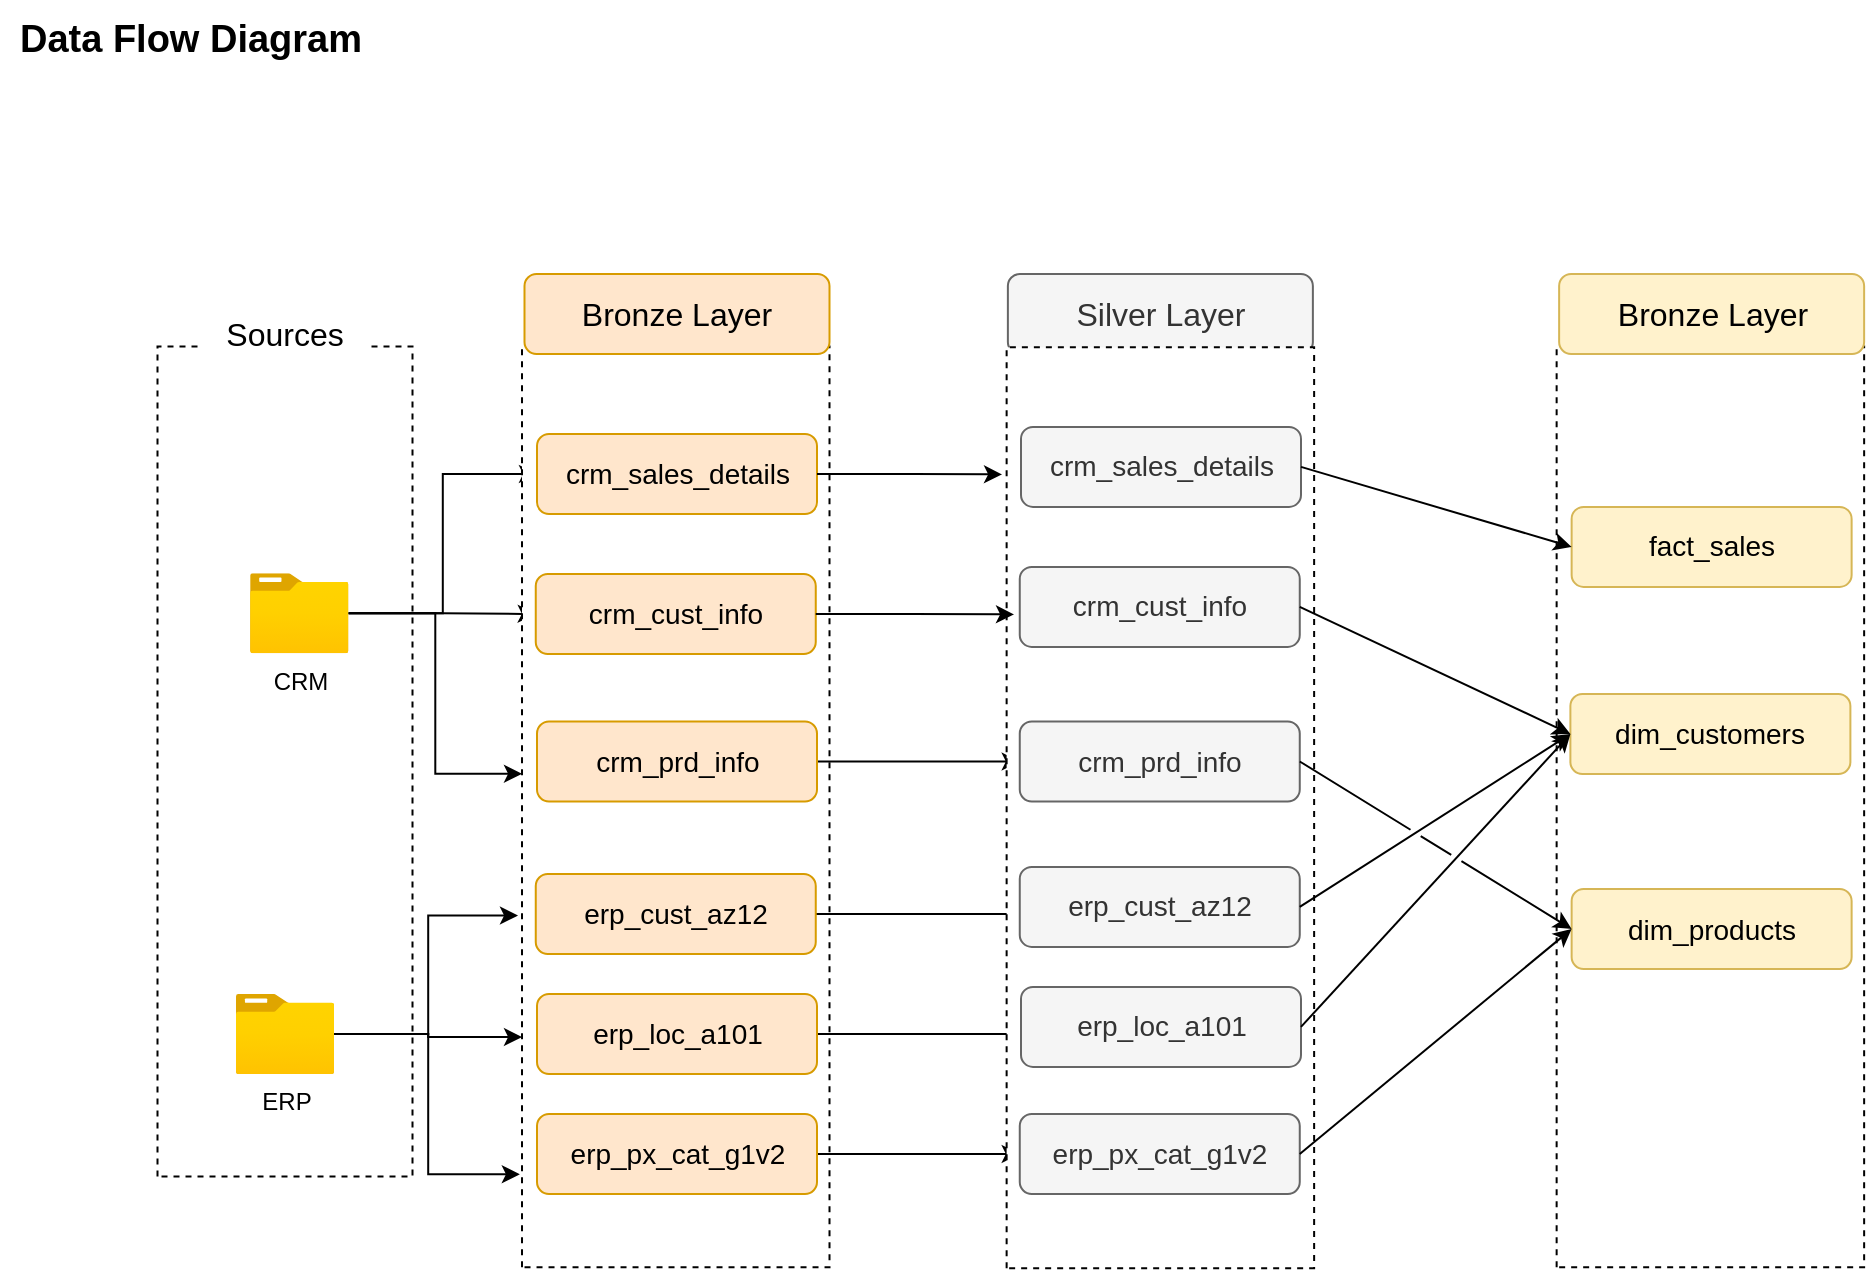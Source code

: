 <mxfile version="28.0.6">
  <diagram name="Page-1" id="nG4CFe_H5Urj7lrxMAkn">
    <mxGraphModel dx="1426" dy="859" grid="1" gridSize="10" guides="1" tooltips="1" connect="1" arrows="1" fold="1" page="1" pageScale="1" pageWidth="850" pageHeight="1100" math="0" shadow="0">
      <root>
        <mxCell id="0" />
        <mxCell id="1" parent="0" />
        <mxCell id="lmwgOUDOQa5CkEm0nkmK-1" value="&lt;b&gt;&lt;font style=&quot;font-size: 19px;&quot;&gt;Data Flow Diagram&lt;/font&gt;&lt;/b&gt;" style="text;html=1;align=center;verticalAlign=middle;resizable=0;points=[];autosize=1;strokeColor=none;fillColor=none;" parent="1" vertex="1">
          <mxGeometry x="5" y="23" width="190" height="40" as="geometry" />
        </mxCell>
        <mxCell id="lmwgOUDOQa5CkEm0nkmK-2" value="" style="rounded=0;whiteSpace=wrap;html=1;rotation=-90;fillColor=none;dashed=1;" parent="1" vertex="1">
          <mxGeometry x="-60" y="340" width="415" height="127.5" as="geometry" />
        </mxCell>
        <mxCell id="lmwgOUDOQa5CkEm0nkmK-4" value="&lt;font style=&quot;font-size: 16px;&quot;&gt;Sources&lt;/font&gt;" style="rounded=1;whiteSpace=wrap;html=1;strokeColor=none;" parent="1" vertex="1">
          <mxGeometry x="106.25" y="170" width="82.5" height="40" as="geometry" />
        </mxCell>
        <mxCell id="lmwgOUDOQa5CkEm0nkmK-15" value="" style="edgeStyle=orthogonalEdgeStyle;rounded=0;orthogonalLoop=1;jettySize=auto;html=1;" parent="1" source="lmwgOUDOQa5CkEm0nkmK-5" target="lmwgOUDOQa5CkEm0nkmK-10" edge="1">
          <mxGeometry relative="1" as="geometry" />
        </mxCell>
        <mxCell id="lmwgOUDOQa5CkEm0nkmK-16" style="edgeStyle=orthogonalEdgeStyle;rounded=0;orthogonalLoop=1;jettySize=auto;html=1;entryX=0;entryY=0.5;entryDx=0;entryDy=0;" parent="1" source="lmwgOUDOQa5CkEm0nkmK-5" target="lmwgOUDOQa5CkEm0nkmK-9" edge="1">
          <mxGeometry relative="1" as="geometry" />
        </mxCell>
        <mxCell id="lmwgOUDOQa5CkEm0nkmK-5" value="CRM&lt;div&gt;&lt;br&gt;&lt;/div&gt;" style="image;aspect=fixed;html=1;points=[];align=center;fontSize=12;image=img/lib/azure2/general/Folder_Blank.svg;" parent="1" vertex="1">
          <mxGeometry x="130" y="309.57" width="49.29" height="40" as="geometry" />
        </mxCell>
        <mxCell id="lmwgOUDOQa5CkEm0nkmK-19" style="edgeStyle=orthogonalEdgeStyle;rounded=0;orthogonalLoop=1;jettySize=auto;html=1;entryX=0.25;entryY=0;entryDx=0;entryDy=0;" parent="1" source="lmwgOUDOQa5CkEm0nkmK-6" target="lmwgOUDOQa5CkEm0nkmK-7" edge="1">
          <mxGeometry relative="1" as="geometry" />
        </mxCell>
        <mxCell id="lmwgOUDOQa5CkEm0nkmK-6" value="&lt;div&gt;ERP&lt;/div&gt;" style="image;aspect=fixed;html=1;points=[];align=center;fontSize=12;image=img/lib/azure2/general/Folder_Blank.svg;" parent="1" vertex="1">
          <mxGeometry x="122.86" y="520" width="49.29" height="40" as="geometry" />
        </mxCell>
        <mxCell id="lmwgOUDOQa5CkEm0nkmK-7" value="" style="rounded=0;whiteSpace=wrap;html=1;rotation=-90;dashed=1;" parent="1" vertex="1">
          <mxGeometry x="112.69" y="349.57" width="460.38" height="153.75" as="geometry" />
        </mxCell>
        <mxCell id="lmwgOUDOQa5CkEm0nkmK-8" value="&lt;font style=&quot;font-size: 16px;&quot;&gt;Bronze Layer&lt;/font&gt;" style="rounded=1;whiteSpace=wrap;html=1;strokeColor=#d79b00;fillColor=#ffe6cc;" parent="1" vertex="1">
          <mxGeometry x="267.25" y="160" width="152.5" height="40" as="geometry" />
        </mxCell>
        <mxCell id="lmwgOUDOQa5CkEm0nkmK-9" value="&lt;font style=&quot;font-size: 14px;&quot;&gt;crm_sales_details&lt;/font&gt;" style="rounded=1;whiteSpace=wrap;html=1;strokeColor=#d79b00;fillColor=#ffe6cc;" parent="1" vertex="1">
          <mxGeometry x="273.5" y="240" width="140" height="40" as="geometry" />
        </mxCell>
        <mxCell id="lmwgOUDOQa5CkEm0nkmK-10" value="&lt;font style=&quot;font-size: 14px;&quot;&gt;crm_cust_info&lt;/font&gt;" style="rounded=1;whiteSpace=wrap;html=1;strokeColor=#d79b00;fillColor=#ffe6cc;" parent="1" vertex="1">
          <mxGeometry x="272.88" y="310" width="140" height="40" as="geometry" />
        </mxCell>
        <mxCell id="CPFdJHllDBbzC2DRcuns-12" value="" style="edgeStyle=orthogonalEdgeStyle;rounded=0;orthogonalLoop=1;jettySize=auto;html=1;" parent="1" source="lmwgOUDOQa5CkEm0nkmK-11" target="CPFdJHllDBbzC2DRcuns-6" edge="1">
          <mxGeometry relative="1" as="geometry" />
        </mxCell>
        <mxCell id="lmwgOUDOQa5CkEm0nkmK-11" value="&lt;font style=&quot;font-size: 14px;&quot;&gt;crm_prd_info&lt;/font&gt;" style="rounded=1;whiteSpace=wrap;html=1;strokeColor=#d79b00;fillColor=#ffe6cc;" parent="1" vertex="1">
          <mxGeometry x="273.5" y="383.76" width="140" height="40" as="geometry" />
        </mxCell>
        <mxCell id="CPFdJHllDBbzC2DRcuns-13" value="" style="edgeStyle=orthogonalEdgeStyle;rounded=0;orthogonalLoop=1;jettySize=auto;html=1;" parent="1" source="lmwgOUDOQa5CkEm0nkmK-12" target="CPFdJHllDBbzC2DRcuns-8" edge="1">
          <mxGeometry relative="1" as="geometry" />
        </mxCell>
        <mxCell id="lmwgOUDOQa5CkEm0nkmK-12" value="&lt;font style=&quot;font-size: 14px;&quot;&gt;erp_cust_az12&lt;/font&gt;" style="rounded=1;whiteSpace=wrap;html=1;strokeColor=#d79b00;fillColor=#ffe6cc;" parent="1" vertex="1">
          <mxGeometry x="272.88" y="460" width="140" height="40" as="geometry" />
        </mxCell>
        <mxCell id="CPFdJHllDBbzC2DRcuns-14" value="" style="edgeStyle=orthogonalEdgeStyle;rounded=0;orthogonalLoop=1;jettySize=auto;html=1;" parent="1" source="lmwgOUDOQa5CkEm0nkmK-13" target="CPFdJHllDBbzC2DRcuns-9" edge="1">
          <mxGeometry relative="1" as="geometry" />
        </mxCell>
        <mxCell id="lmwgOUDOQa5CkEm0nkmK-13" value="&lt;font style=&quot;font-size: 14px;&quot;&gt;erp_loc_a101&lt;/font&gt;" style="rounded=1;whiteSpace=wrap;html=1;strokeColor=#d79b00;fillColor=#ffe6cc;" parent="1" vertex="1">
          <mxGeometry x="273.5" y="520" width="140" height="40" as="geometry" />
        </mxCell>
        <mxCell id="CPFdJHllDBbzC2DRcuns-15" value="" style="edgeStyle=orthogonalEdgeStyle;rounded=0;orthogonalLoop=1;jettySize=auto;html=1;" parent="1" source="lmwgOUDOQa5CkEm0nkmK-14" target="CPFdJHllDBbzC2DRcuns-9" edge="1">
          <mxGeometry relative="1" as="geometry" />
        </mxCell>
        <mxCell id="lmwgOUDOQa5CkEm0nkmK-14" value="&lt;font style=&quot;font-size: 14px;&quot;&gt;erp_px_cat_g1v2&lt;/font&gt;" style="rounded=1;whiteSpace=wrap;html=1;strokeColor=#d79b00;fillColor=#ffe6cc;" parent="1" vertex="1">
          <mxGeometry x="273.5" y="580" width="140" height="40" as="geometry" />
        </mxCell>
        <mxCell id="lmwgOUDOQa5CkEm0nkmK-17" style="edgeStyle=orthogonalEdgeStyle;rounded=0;orthogonalLoop=1;jettySize=auto;html=1;entryX=0.536;entryY=0;entryDx=0;entryDy=0;entryPerimeter=0;" parent="1" source="lmwgOUDOQa5CkEm0nkmK-5" target="lmwgOUDOQa5CkEm0nkmK-7" edge="1">
          <mxGeometry relative="1" as="geometry" />
        </mxCell>
        <mxCell id="lmwgOUDOQa5CkEm0nkmK-18" style="edgeStyle=orthogonalEdgeStyle;rounded=0;orthogonalLoop=1;jettySize=auto;html=1;entryX=0.382;entryY=-0.013;entryDx=0;entryDy=0;entryPerimeter=0;" parent="1" source="lmwgOUDOQa5CkEm0nkmK-6" target="lmwgOUDOQa5CkEm0nkmK-7" edge="1">
          <mxGeometry relative="1" as="geometry" />
        </mxCell>
        <mxCell id="lmwgOUDOQa5CkEm0nkmK-20" style="edgeStyle=orthogonalEdgeStyle;rounded=0;orthogonalLoop=1;jettySize=auto;html=1;entryX=0.101;entryY=-0.007;entryDx=0;entryDy=0;entryPerimeter=0;" parent="1" source="lmwgOUDOQa5CkEm0nkmK-6" target="lmwgOUDOQa5CkEm0nkmK-7" edge="1">
          <mxGeometry relative="1" as="geometry" />
        </mxCell>
        <mxCell id="CPFdJHllDBbzC2DRcuns-2" value="&lt;font style=&quot;font-size: 16px;&quot;&gt;Silver Layer&lt;/font&gt;" style="rounded=1;whiteSpace=wrap;html=1;strokeColor=#666666;fillColor=#f5f5f5;fontColor=#333333;" parent="1" vertex="1">
          <mxGeometry x="508.94" y="160" width="152.5" height="40" as="geometry" />
        </mxCell>
        <mxCell id="CPFdJHllDBbzC2DRcuns-3" value="" style="rounded=0;whiteSpace=wrap;html=1;rotation=-90;dashed=1;" parent="1" vertex="1">
          <mxGeometry x="355" y="350" width="460.38" height="153.75" as="geometry" />
        </mxCell>
        <mxCell id="CPFdJHllDBbzC2DRcuns-4" value="&lt;font style=&quot;font-size: 14px;&quot;&gt;crm_sales_details&lt;/font&gt;" style="rounded=1;whiteSpace=wrap;html=1;strokeColor=#666666;fillColor=#f5f5f5;fontColor=#333333;" parent="1" vertex="1">
          <mxGeometry x="515.5" y="236.44" width="140" height="40" as="geometry" />
        </mxCell>
        <mxCell id="CPFdJHllDBbzC2DRcuns-5" value="&lt;font style=&quot;font-size: 14px;&quot;&gt;crm_cust_info&lt;/font&gt;" style="rounded=1;whiteSpace=wrap;html=1;strokeColor=#666666;fillColor=#f5f5f5;fontColor=#333333;" parent="1" vertex="1">
          <mxGeometry x="514.88" y="306.44" width="140" height="40" as="geometry" />
        </mxCell>
        <mxCell id="CPFdJHllDBbzC2DRcuns-6" value="&lt;font style=&quot;font-size: 14px;&quot;&gt;crm_prd_info&lt;/font&gt;" style="rounded=1;whiteSpace=wrap;html=1;strokeColor=#666666;fillColor=#f5f5f5;fontColor=#333333;" parent="1" vertex="1">
          <mxGeometry x="514.88" y="383.76" width="140" height="40" as="geometry" />
        </mxCell>
        <mxCell id="CPFdJHllDBbzC2DRcuns-7" value="&lt;font style=&quot;font-size: 14px;&quot;&gt;erp_cust_az12&lt;/font&gt;" style="rounded=1;whiteSpace=wrap;html=1;strokeColor=#666666;fillColor=#f5f5f5;fontColor=#333333;" parent="1" vertex="1">
          <mxGeometry x="514.88" y="456.44" width="140" height="40" as="geometry" />
        </mxCell>
        <mxCell id="CPFdJHllDBbzC2DRcuns-8" value="&lt;font style=&quot;font-size: 14px;&quot;&gt;erp_loc_a101&lt;/font&gt;" style="rounded=1;whiteSpace=wrap;html=1;strokeColor=#666666;fillColor=#f5f5f5;fontColor=#333333;" parent="1" vertex="1">
          <mxGeometry x="515.5" y="516.44" width="140" height="40" as="geometry" />
        </mxCell>
        <mxCell id="CPFdJHllDBbzC2DRcuns-9" value="&lt;font style=&quot;font-size: 14px;&quot;&gt;erp_px_cat_g1v2&lt;/font&gt;" style="rounded=1;whiteSpace=wrap;html=1;strokeColor=#666666;fillColor=#f5f5f5;fontColor=#333333;" parent="1" vertex="1">
          <mxGeometry x="514.88" y="580" width="140" height="40" as="geometry" />
        </mxCell>
        <mxCell id="CPFdJHllDBbzC2DRcuns-10" style="edgeStyle=orthogonalEdgeStyle;rounded=0;orthogonalLoop=1;jettySize=auto;html=1;entryX=0.862;entryY=-0.015;entryDx=0;entryDy=0;entryPerimeter=0;" parent="1" source="lmwgOUDOQa5CkEm0nkmK-9" target="CPFdJHllDBbzC2DRcuns-3" edge="1">
          <mxGeometry relative="1" as="geometry" />
        </mxCell>
        <mxCell id="CPFdJHllDBbzC2DRcuns-11" style="edgeStyle=orthogonalEdgeStyle;rounded=0;orthogonalLoop=1;jettySize=auto;html=1;entryX=0.71;entryY=0.024;entryDx=0;entryDy=0;entryPerimeter=0;" parent="1" source="lmwgOUDOQa5CkEm0nkmK-10" target="CPFdJHllDBbzC2DRcuns-3" edge="1">
          <mxGeometry relative="1" as="geometry" />
        </mxCell>
        <mxCell id="rBknXfxlIdFkg3FX8NFK-8" value="" style="rounded=0;whiteSpace=wrap;html=1;rotation=-90;dashed=1;" vertex="1" parent="1">
          <mxGeometry x="630.005" y="349.57" width="460.38" height="153.75" as="geometry" />
        </mxCell>
        <mxCell id="rBknXfxlIdFkg3FX8NFK-9" value="&lt;font style=&quot;font-size: 16px;&quot;&gt;Bronze Layer&lt;/font&gt;" style="rounded=1;whiteSpace=wrap;html=1;strokeColor=#d6b656;fillColor=#fff2cc;" vertex="1" parent="1">
          <mxGeometry x="784.565" y="160" width="152.5" height="40" as="geometry" />
        </mxCell>
        <mxCell id="rBknXfxlIdFkg3FX8NFK-11" value="&lt;span style=&quot;font-size: 14px;&quot;&gt;fact_sales&lt;/span&gt;" style="rounded=1;whiteSpace=wrap;html=1;strokeColor=#d6b656;fillColor=#fff2cc;" vertex="1" parent="1">
          <mxGeometry x="790.815" y="276.44" width="140" height="40" as="geometry" />
        </mxCell>
        <mxCell id="rBknXfxlIdFkg3FX8NFK-13" value="&lt;font style=&quot;font-size: 14px;&quot;&gt;dim_customers&lt;/font&gt;" style="rounded=1;whiteSpace=wrap;html=1;strokeColor=#d6b656;fillColor=#fff2cc;" vertex="1" parent="1">
          <mxGeometry x="790.195" y="370" width="140" height="40" as="geometry" />
        </mxCell>
        <mxCell id="rBknXfxlIdFkg3FX8NFK-15" value="&lt;font style=&quot;font-size: 14px;&quot;&gt;dim_products&lt;/font&gt;" style="rounded=1;whiteSpace=wrap;html=1;strokeColor=#d6b656;fillColor=#fff2cc;" vertex="1" parent="1">
          <mxGeometry x="790.815" y="467.5" width="140" height="40" as="geometry" />
        </mxCell>
        <mxCell id="rBknXfxlIdFkg3FX8NFK-16" style="edgeStyle=orthogonalEdgeStyle;rounded=0;orthogonalLoop=1;jettySize=auto;html=1;exitX=0.5;exitY=1;exitDx=0;exitDy=0;" edge="1" parent="1" source="rBknXfxlIdFkg3FX8NFK-11" target="rBknXfxlIdFkg3FX8NFK-11">
          <mxGeometry relative="1" as="geometry" />
        </mxCell>
        <mxCell id="rBknXfxlIdFkg3FX8NFK-27" value="" style="endArrow=classic;html=1;rounded=0;exitX=1;exitY=0.5;exitDx=0;exitDy=0;entryX=0;entryY=0.5;entryDx=0;entryDy=0;jumpStyle=gap;" edge="1" parent="1" source="CPFdJHllDBbzC2DRcuns-4" target="rBknXfxlIdFkg3FX8NFK-11">
          <mxGeometry width="50" height="50" relative="1" as="geometry">
            <mxPoint x="690" y="270" as="sourcePoint" />
            <mxPoint x="740" y="220" as="targetPoint" />
          </mxGeometry>
        </mxCell>
        <mxCell id="rBknXfxlIdFkg3FX8NFK-28" value="" style="endArrow=classic;html=1;rounded=0;exitX=1;exitY=0.5;exitDx=0;exitDy=0;entryX=0;entryY=0.5;entryDx=0;entryDy=0;jumpStyle=gap;" edge="1" parent="1" source="CPFdJHllDBbzC2DRcuns-5" target="rBknXfxlIdFkg3FX8NFK-13">
          <mxGeometry width="50" height="50" relative="1" as="geometry">
            <mxPoint x="690" y="340" as="sourcePoint" />
            <mxPoint x="740" y="290" as="targetPoint" />
          </mxGeometry>
        </mxCell>
        <mxCell id="rBknXfxlIdFkg3FX8NFK-29" value="" style="endArrow=classic;html=1;rounded=0;exitX=1;exitY=0.5;exitDx=0;exitDy=0;entryX=0;entryY=0.5;entryDx=0;entryDy=0;jumpStyle=gap;" edge="1" parent="1" source="CPFdJHllDBbzC2DRcuns-7" target="rBknXfxlIdFkg3FX8NFK-13">
          <mxGeometry width="50" height="50" relative="1" as="geometry">
            <mxPoint x="710" y="410" as="sourcePoint" />
            <mxPoint x="845" y="474" as="targetPoint" />
          </mxGeometry>
        </mxCell>
        <mxCell id="rBknXfxlIdFkg3FX8NFK-30" value="" style="endArrow=classic;html=1;rounded=0;exitX=1;exitY=0.5;exitDx=0;exitDy=0;entryX=0;entryY=0.5;entryDx=0;entryDy=0;jumpStyle=gap;" edge="1" parent="1" source="CPFdJHllDBbzC2DRcuns-8" target="rBknXfxlIdFkg3FX8NFK-13">
          <mxGeometry width="50" height="50" relative="1" as="geometry">
            <mxPoint x="700" y="520" as="sourcePoint" />
            <mxPoint x="835" y="584" as="targetPoint" />
          </mxGeometry>
        </mxCell>
        <mxCell id="rBknXfxlIdFkg3FX8NFK-31" value="" style="endArrow=classic;html=1;rounded=0;exitX=1;exitY=0.5;exitDx=0;exitDy=0;entryX=0;entryY=0.5;entryDx=0;entryDy=0;jumpStyle=gap;" edge="1" parent="1" source="CPFdJHllDBbzC2DRcuns-9" target="rBknXfxlIdFkg3FX8NFK-15">
          <mxGeometry width="50" height="50" relative="1" as="geometry">
            <mxPoint x="710" y="730" as="sourcePoint" />
            <mxPoint x="845" y="794" as="targetPoint" />
          </mxGeometry>
        </mxCell>
        <mxCell id="rBknXfxlIdFkg3FX8NFK-32" value="" style="endArrow=classic;html=1;rounded=0;exitX=1;exitY=0.5;exitDx=0;exitDy=0;entryX=0;entryY=0.5;entryDx=0;entryDy=0;jumpStyle=gap;" edge="1" parent="1" source="CPFdJHllDBbzC2DRcuns-6" target="rBknXfxlIdFkg3FX8NFK-15">
          <mxGeometry width="50" height="50" relative="1" as="geometry">
            <mxPoint x="690" y="650" as="sourcePoint" />
            <mxPoint x="825" y="714" as="targetPoint" />
          </mxGeometry>
        </mxCell>
      </root>
    </mxGraphModel>
  </diagram>
</mxfile>
